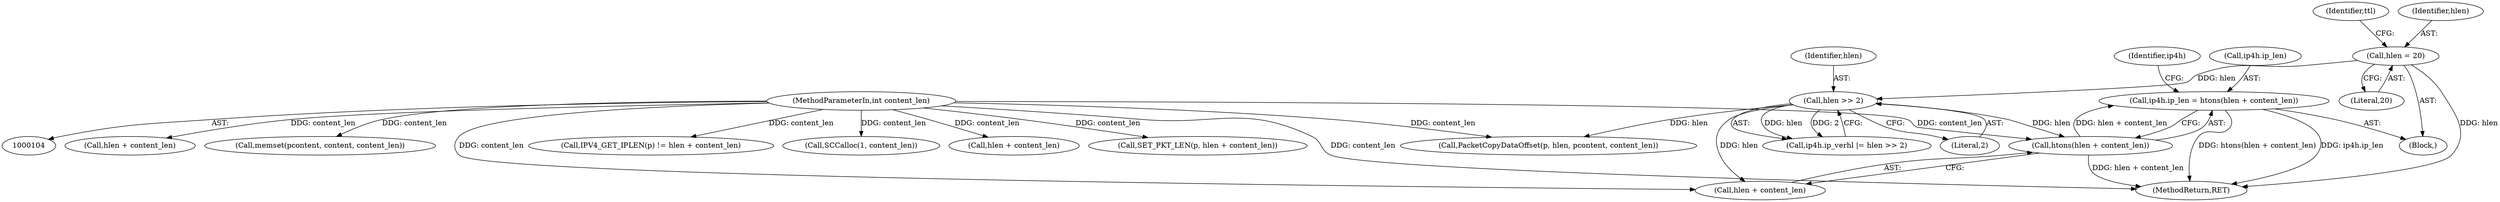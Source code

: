 digraph "0_suricata_4a04f814b15762eb446a5ead4d69d021512df6f8_0@integer" {
"1000164" [label="(Call,ip4h.ip_len = htons(hlen + content_len))"];
"1000168" [label="(Call,htons(hlen + content_len))"];
"1000161" [label="(Call,hlen >> 2)"];
"1000117" [label="(Call,hlen = 20)"];
"1000110" [label="(MethodParameterIn,int content_len)"];
"1000309" [label="(Call,hlen + content_len)"];
"1000165" [label="(Call,ip4h.ip_len)"];
"1000119" [label="(Literal,20)"];
"1000161" [label="(Call,hlen >> 2)"];
"1000265" [label="(Call,memset(pcontent, content, content_len))"];
"1000354" [label="(MethodReturn,RET)"];
"1000122" [label="(Identifier,ttl)"];
"1000164" [label="(Call,ip4h.ip_len = htons(hlen + content_len))"];
"1000168" [label="(Call,htons(hlen + content_len))"];
"1000163" [label="(Literal,2)"];
"1000269" [label="(Call,PacketCopyDataOffset(p, hlen, pcontent, content_len))"];
"1000306" [label="(Call,IPV4_GET_IPLEN(p) != hlen + content_len)"];
"1000162" [label="(Identifier,hlen)"];
"1000111" [label="(Block,)"];
"1000117" [label="(Call,hlen = 20)"];
"1000255" [label="(Call,SCCalloc(1, content_len))"];
"1000174" [label="(Identifier,ip4h)"];
"1000157" [label="(Call,ip4h.ip_verhl |= hlen >> 2)"];
"1000276" [label="(Call,hlen + content_len)"];
"1000169" [label="(Call,hlen + content_len)"];
"1000274" [label="(Call,SET_PKT_LEN(p, hlen + content_len))"];
"1000110" [label="(MethodParameterIn,int content_len)"];
"1000118" [label="(Identifier,hlen)"];
"1000164" -> "1000111"  [label="AST: "];
"1000164" -> "1000168"  [label="CFG: "];
"1000165" -> "1000164"  [label="AST: "];
"1000168" -> "1000164"  [label="AST: "];
"1000174" -> "1000164"  [label="CFG: "];
"1000164" -> "1000354"  [label="DDG: htons(hlen + content_len)"];
"1000164" -> "1000354"  [label="DDG: ip4h.ip_len"];
"1000168" -> "1000164"  [label="DDG: hlen + content_len"];
"1000168" -> "1000169"  [label="CFG: "];
"1000169" -> "1000168"  [label="AST: "];
"1000168" -> "1000354"  [label="DDG: hlen + content_len"];
"1000161" -> "1000168"  [label="DDG: hlen"];
"1000110" -> "1000168"  [label="DDG: content_len"];
"1000161" -> "1000157"  [label="AST: "];
"1000161" -> "1000163"  [label="CFG: "];
"1000162" -> "1000161"  [label="AST: "];
"1000163" -> "1000161"  [label="AST: "];
"1000157" -> "1000161"  [label="CFG: "];
"1000161" -> "1000157"  [label="DDG: hlen"];
"1000161" -> "1000157"  [label="DDG: 2"];
"1000117" -> "1000161"  [label="DDG: hlen"];
"1000161" -> "1000169"  [label="DDG: hlen"];
"1000161" -> "1000269"  [label="DDG: hlen"];
"1000117" -> "1000111"  [label="AST: "];
"1000117" -> "1000119"  [label="CFG: "];
"1000118" -> "1000117"  [label="AST: "];
"1000119" -> "1000117"  [label="AST: "];
"1000122" -> "1000117"  [label="CFG: "];
"1000117" -> "1000354"  [label="DDG: hlen"];
"1000110" -> "1000104"  [label="AST: "];
"1000110" -> "1000354"  [label="DDG: content_len"];
"1000110" -> "1000169"  [label="DDG: content_len"];
"1000110" -> "1000255"  [label="DDG: content_len"];
"1000110" -> "1000265"  [label="DDG: content_len"];
"1000110" -> "1000269"  [label="DDG: content_len"];
"1000110" -> "1000274"  [label="DDG: content_len"];
"1000110" -> "1000276"  [label="DDG: content_len"];
"1000110" -> "1000306"  [label="DDG: content_len"];
"1000110" -> "1000309"  [label="DDG: content_len"];
}

